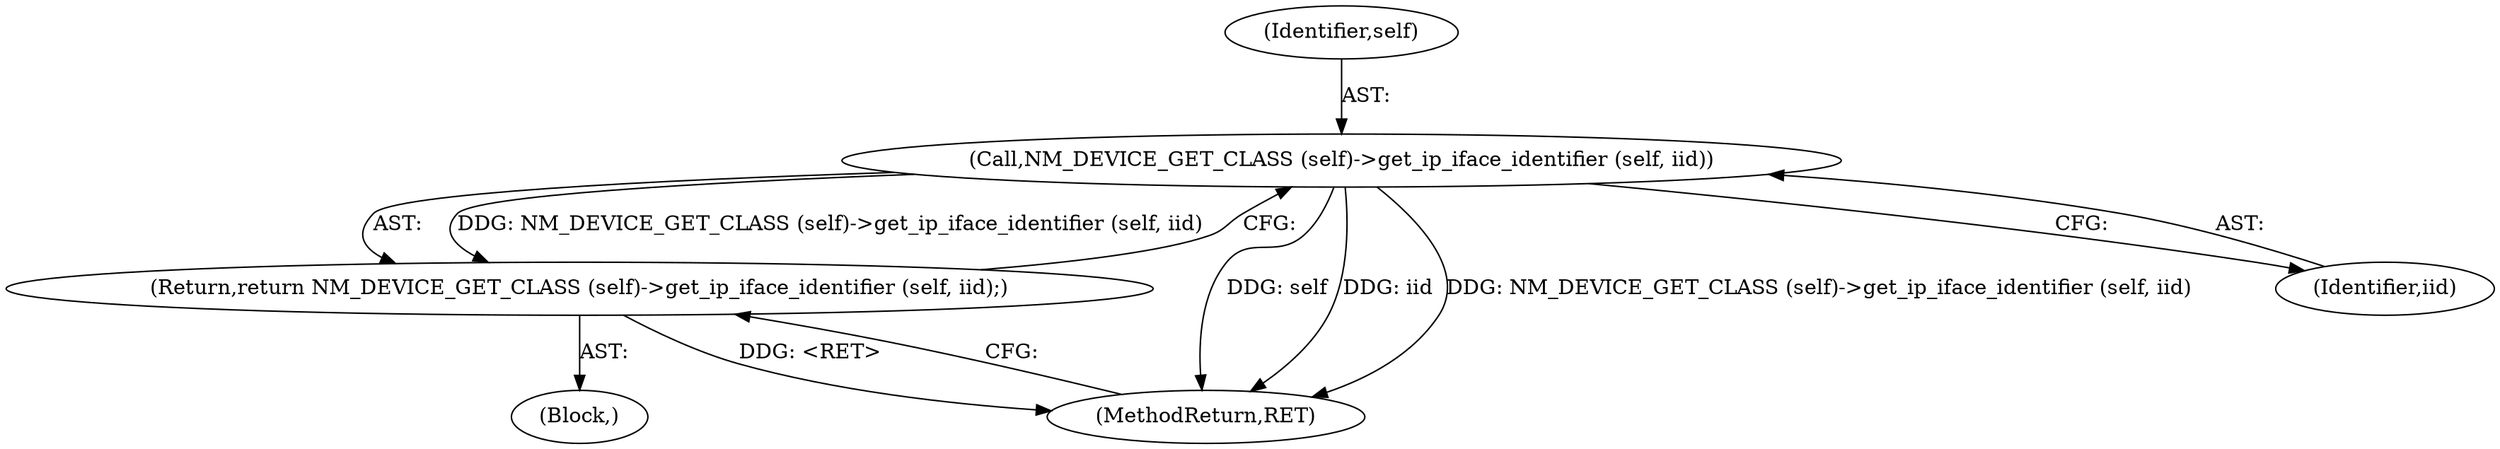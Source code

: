 digraph "0_NetworkManager_d5fc88e573fa58b93034b04d35a2454f5d28cad9@pointer" {
"1000570" [label="(Call,NM_DEVICE_GET_CLASS (self)->get_ip_iface_identifier (self, iid))"];
"1000569" [label="(Return,return NM_DEVICE_GET_CLASS (self)->get_ip_iface_identifier (self, iid);)"];
"1000571" [label="(Identifier,self)"];
"1000570" [label="(Call,NM_DEVICE_GET_CLASS (self)->get_ip_iface_identifier (self, iid))"];
"1000568" [label="(Block,)"];
"1007368" [label="(MethodReturn,RET)"];
"1000572" [label="(Identifier,iid)"];
"1000569" [label="(Return,return NM_DEVICE_GET_CLASS (self)->get_ip_iface_identifier (self, iid);)"];
"1000570" -> "1000569"  [label="AST: "];
"1000570" -> "1000572"  [label="CFG: "];
"1000571" -> "1000570"  [label="AST: "];
"1000572" -> "1000570"  [label="AST: "];
"1000569" -> "1000570"  [label="CFG: "];
"1000570" -> "1007368"  [label="DDG: self"];
"1000570" -> "1007368"  [label="DDG: iid"];
"1000570" -> "1007368"  [label="DDG: NM_DEVICE_GET_CLASS (self)->get_ip_iface_identifier (self, iid)"];
"1000570" -> "1000569"  [label="DDG: NM_DEVICE_GET_CLASS (self)->get_ip_iface_identifier (self, iid)"];
"1000569" -> "1000568"  [label="AST: "];
"1007368" -> "1000569"  [label="CFG: "];
"1000569" -> "1007368"  [label="DDG: <RET>"];
}
